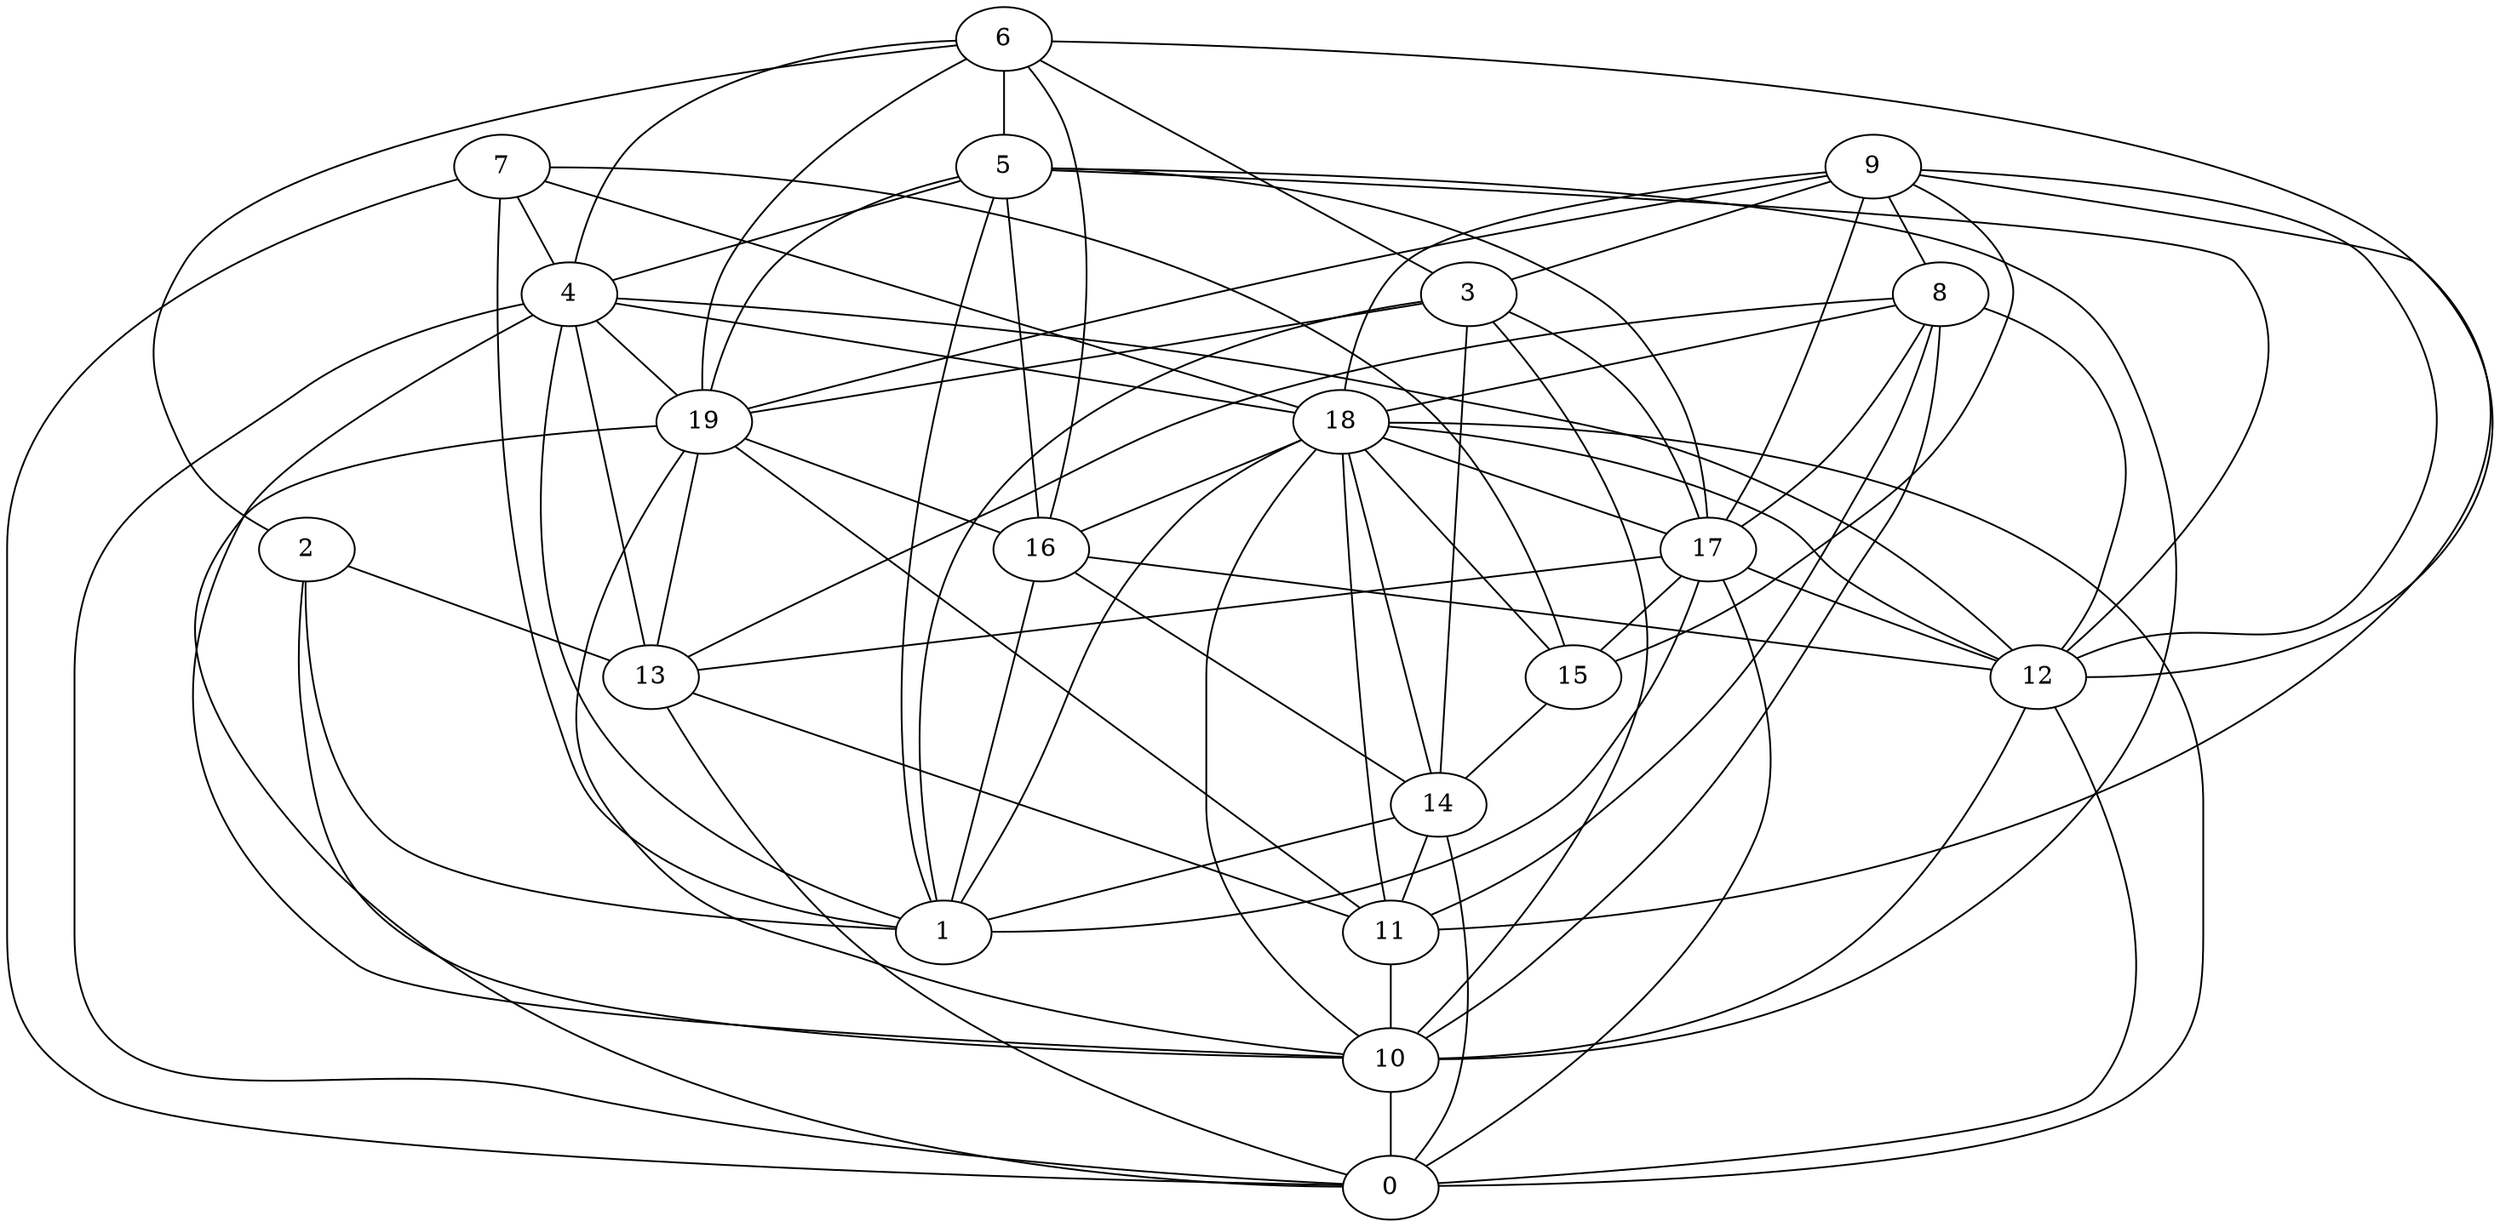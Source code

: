 digraph GG_graph {

subgraph G_graph {
edge [color = black]
"14" -> "1" [dir = none]
"7" -> "18" [dir = none]
"7" -> "4" [dir = none]
"7" -> "15" [dir = none]
"17" -> "12" [dir = none]
"17" -> "1" [dir = none]
"2" -> "13" [dir = none]
"13" -> "0" [dir = none]
"10" -> "0" [dir = none]
"9" -> "8" [dir = none]
"9" -> "15" [dir = none]
"9" -> "19" [dir = none]
"9" -> "12" [dir = none]
"8" -> "12" [dir = none]
"8" -> "10" [dir = none]
"19" -> "16" [dir = none]
"19" -> "10" [dir = none]
"19" -> "0" [dir = none]
"19" -> "11" [dir = none]
"6" -> "4" [dir = none]
"6" -> "2" [dir = none]
"6" -> "19" [dir = none]
"6" -> "12" [dir = none]
"18" -> "12" [dir = none]
"18" -> "16" [dir = none]
"18" -> "17" [dir = none]
"18" -> "10" [dir = none]
"18" -> "14" [dir = none]
"11" -> "10" [dir = none]
"4" -> "10" [dir = none]
"4" -> "19" [dir = none]
"4" -> "13" [dir = none]
"5" -> "16" [dir = none]
"5" -> "19" [dir = none]
"5" -> "1" [dir = none]
"16" -> "14" [dir = none]
"3" -> "14" [dir = none]
"3" -> "17" [dir = none]
"4" -> "18" [dir = none]
"7" -> "0" [dir = none]
"12" -> "0" [dir = none]
"19" -> "13" [dir = none]
"18" -> "0" [dir = none]
"3" -> "1" [dir = none]
"6" -> "5" [dir = none]
"9" -> "18" [dir = none]
"9" -> "11" [dir = none]
"9" -> "17" [dir = none]
"15" -> "14" [dir = none]
"17" -> "0" [dir = none]
"9" -> "3" [dir = none]
"2" -> "10" [dir = none]
"18" -> "11" [dir = none]
"18" -> "1" [dir = none]
"6" -> "16" [dir = none]
"5" -> "12" [dir = none]
"16" -> "12" [dir = none]
"6" -> "3" [dir = none]
"8" -> "11" [dir = none]
"18" -> "15" [dir = none]
"13" -> "11" [dir = none]
"17" -> "15" [dir = none]
"14" -> "0" [dir = none]
"4" -> "12" [dir = none]
"4" -> "1" [dir = none]
"17" -> "13" [dir = none]
"2" -> "1" [dir = none]
"12" -> "10" [dir = none]
"5" -> "17" [dir = none]
"5" -> "10" [dir = none]
"8" -> "18" [dir = none]
"7" -> "1" [dir = none]
"3" -> "10" [dir = none]
"4" -> "0" [dir = none]
"16" -> "1" [dir = none]
"8" -> "13" [dir = none]
"3" -> "19" [dir = none]
"14" -> "11" [dir = none]
"8" -> "17" [dir = none]
"5" -> "4" [dir = none]
}

}
